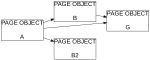 digraph graphname 
{
size="1,1";
rankdir = LR;
splines = line;
Trumpf_Coparoo_Desktop_Tests_Framework_PageObjectLocatorStatic_A[ color=black, margin=0 shape=box, style=filled, fillcolor=white, fontsize=20, fontname=Arial label = "PAGE OBJECT

A"];
Trumpf_Coparoo_Desktop_Tests_Framework_PageObjectLocatorStatic_B[ color=black, margin=0 shape=box, style=filled, fillcolor=white, fontsize=20, fontname=Arial label = "PAGE OBJECT

B"];
Trumpf_Coparoo_Desktop_Tests_Framework_PageObjectLocatorStatic_G[ color=black, margin=0 shape=box, style=filled, fillcolor=white, fontsize=20, fontname=Arial label = "PAGE OBJECT

G"];
Trumpf_Coparoo_Desktop_Tests_Framework_PageObjectLocatorStatic_B_[ color=black, margin=0 shape=box, style=filled, fillcolor=white, fontsize=20, fontname=Arial label = "PAGE OBJECT

B2"];
Trumpf_Coparoo_Desktop_Tests_Framework_PageObjectLocatorStatic_B -> Trumpf_Coparoo_Desktop_Tests_Framework_PageObjectLocatorStatic_G[label=""];
Trumpf_Coparoo_Desktop_Tests_Framework_PageObjectLocatorStatic_A -> Trumpf_Coparoo_Desktop_Tests_Framework_PageObjectLocatorStatic_B[label=""];
Trumpf_Coparoo_Desktop_Tests_Framework_PageObjectLocatorStatic_A -> Trumpf_Coparoo_Desktop_Tests_Framework_PageObjectLocatorStatic_G[label=""];
Trumpf_Coparoo_Desktop_Tests_Framework_PageObjectLocatorStatic_A -> Trumpf_Coparoo_Desktop_Tests_Framework_PageObjectLocatorStatic_B_[label=""];
{rank=same; }
{rank=same; }
}